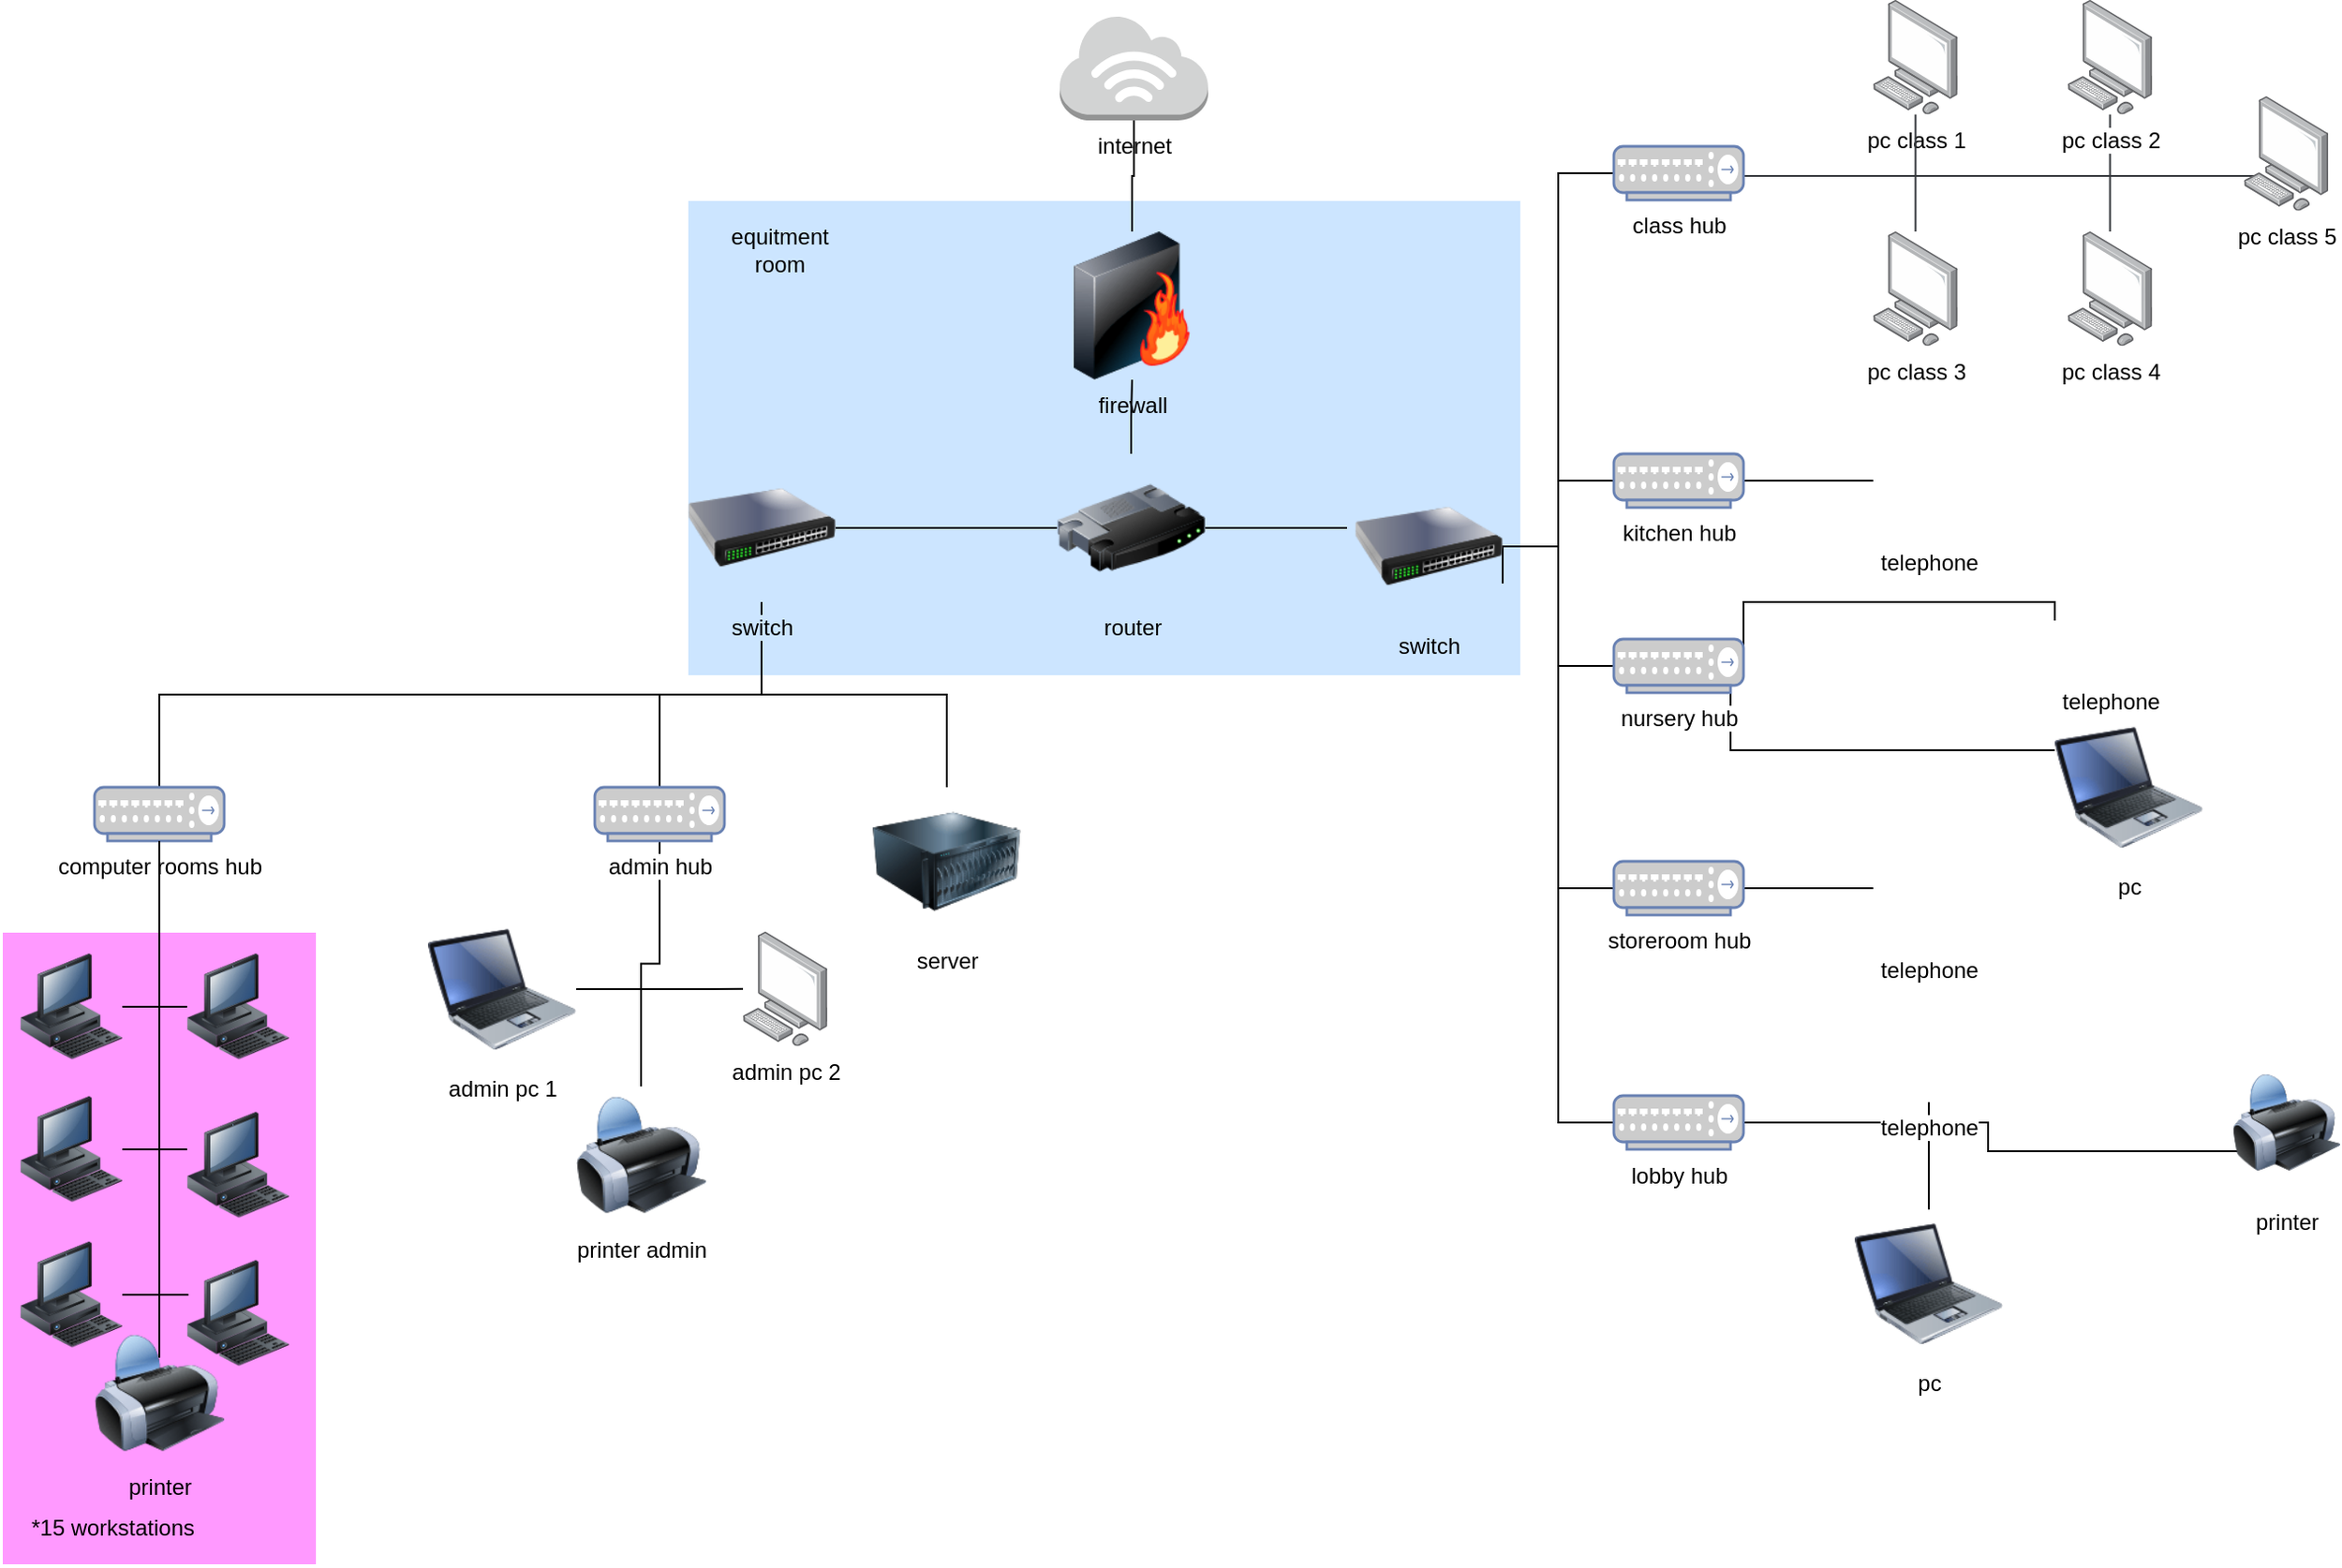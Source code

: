 <mxfile version="12.3.8" type="github" pages="1"><diagram name="Page-1" id="e3a06f82-3646-2815-327d-82caf3d4e204"><mxGraphModel dx="1209" dy="672" grid="1" gridSize="10" guides="1" tooltips="1" connect="1" arrows="1" fold="1" page="1" pageScale="1.5" pageWidth="1169" pageHeight="826" background="none" math="0" shadow="0"><root><mxCell id="0" style=";html=1;"/><mxCell id="1" style=";html=1;" parent="0"/><mxCell id="2owX_6_Oa10beNCHJ9h7-108" value="" style="rounded=0;whiteSpace=wrap;html=1;labelBackgroundColor=#FF99FF;strokeColor=#FFFFFF;fillColor=#FF99FF;" vertex="1" parent="1"><mxGeometry x="30" y="508" width="170" height="342" as="geometry"/></mxCell><mxCell id="2owX_6_Oa10beNCHJ9h7-77" value="" style="rounded=0;whiteSpace=wrap;html=1;labelBackgroundColor=#FFFFFF;strokeColor=#FFFFFF;fillColor=#cce5ff;" vertex="1" parent="1"><mxGeometry x="400" y="113" width="450" height="257" as="geometry"/></mxCell><mxCell id="2owX_6_Oa10beNCHJ9h7-73" style="edgeStyle=orthogonalEdgeStyle;rounded=0;orthogonalLoop=1;jettySize=auto;html=1;exitX=0.5;exitY=1;exitDx=0;exitDy=0;exitPerimeter=0;labelBackgroundColor=#FFFFFF;endArrow=none;endFill=0;strokeColor=#000000;" edge="1" parent="1" source="2owX_6_Oa10beNCHJ9h7-1" target="2owX_6_Oa10beNCHJ9h7-2"><mxGeometry relative="1" as="geometry"/></mxCell><mxCell id="2owX_6_Oa10beNCHJ9h7-1" value="internet" style="outlineConnect=0;dashed=0;verticalLabelPosition=bottom;verticalAlign=top;align=center;html=1;shape=mxgraph.aws3.internet_3;fillColor=#D2D3D3;gradientColor=none;" vertex="1" parent="1"><mxGeometry x="601" y="13" width="80" height="57" as="geometry"/></mxCell><mxCell id="2owX_6_Oa10beNCHJ9h7-2" value="firewall" style="image;html=1;labelBackgroundColor=#CCE5FF;image=img/lib/clip_art/networking/Firewall-page1_128x128.png;backgroundOutline=0;" vertex="1" parent="1"><mxGeometry x="600" y="130" width="80" height="80" as="geometry"/></mxCell><mxCell id="2owX_6_Oa10beNCHJ9h7-69" style="edgeStyle=orthogonalEdgeStyle;rounded=0;orthogonalLoop=1;jettySize=auto;html=1;exitX=1;exitY=0.5;exitDx=0;exitDy=0;entryX=-0.05;entryY=0.375;entryDx=0;entryDy=0;entryPerimeter=0;labelBackgroundColor=#FFFFFF;endArrow=none;endFill=0;strokeColor=#000000;backgroundOutline=0;" edge="1" parent="1" source="2owX_6_Oa10beNCHJ9h7-3" target="2owX_6_Oa10beNCHJ9h7-6"><mxGeometry relative="1" as="geometry"/></mxCell><mxCell id="2owX_6_Oa10beNCHJ9h7-81" style="edgeStyle=orthogonalEdgeStyle;rounded=0;orthogonalLoop=1;jettySize=auto;html=1;exitX=0.5;exitY=0;exitDx=0;exitDy=0;labelBackgroundColor=#FFFFFF;endArrow=none;endFill=0;strokeColor=#000000;" edge="1" parent="1" source="2owX_6_Oa10beNCHJ9h7-3" target="2owX_6_Oa10beNCHJ9h7-2"><mxGeometry relative="1" as="geometry"/></mxCell><mxCell id="2owX_6_Oa10beNCHJ9h7-3" value="router" style="image;html=1;labelBackgroundColor=#CCE5FF;image=img/lib/clip_art/networking/Router_128x128.png;backgroundOutline=0;" vertex="1" parent="1"><mxGeometry x="599.5" y="250" width="80" height="80" as="geometry"/></mxCell><mxCell id="2owX_6_Oa10beNCHJ9h7-62" style="edgeStyle=orthogonalEdgeStyle;rounded=0;orthogonalLoop=1;jettySize=auto;html=1;exitX=1;exitY=0.5;exitDx=0;exitDy=0;entryX=0;entryY=0.5;entryDx=0;entryDy=0;entryPerimeter=0;labelBackgroundColor=#FFFFFF;endArrow=none;endFill=0;strokeColor=#000000;" edge="1" parent="1" source="2owX_6_Oa10beNCHJ9h7-6" target="2owX_6_Oa10beNCHJ9h7-37"><mxGeometry relative="1" as="geometry"/></mxCell><mxCell id="2owX_6_Oa10beNCHJ9h7-63" style="edgeStyle=orthogonalEdgeStyle;rounded=0;orthogonalLoop=1;jettySize=auto;html=1;exitX=1;exitY=0.75;exitDx=0;exitDy=0;entryX=0;entryY=0.5;entryDx=0;entryDy=0;entryPerimeter=0;labelBackgroundColor=#FFFFFF;endArrow=none;endFill=0;strokeColor=#000000;" edge="1" parent="1" source="2owX_6_Oa10beNCHJ9h7-6" target="2owX_6_Oa10beNCHJ9h7-39"><mxGeometry relative="1" as="geometry"><Array as="points"><mxPoint x="840" y="300"/><mxPoint x="870" y="300"/><mxPoint x="870" y="265"/></Array></mxGeometry></mxCell><mxCell id="2owX_6_Oa10beNCHJ9h7-64" style="edgeStyle=orthogonalEdgeStyle;rounded=0;orthogonalLoop=1;jettySize=auto;html=1;exitX=1;exitY=0.75;exitDx=0;exitDy=0;entryX=0;entryY=0.5;entryDx=0;entryDy=0;entryPerimeter=0;labelBackgroundColor=#FFFFFF;endArrow=none;endFill=0;strokeColor=#000000;" edge="1" parent="1" source="2owX_6_Oa10beNCHJ9h7-6" target="2owX_6_Oa10beNCHJ9h7-42"><mxGeometry relative="1" as="geometry"><Array as="points"><mxPoint x="840" y="300"/><mxPoint x="870" y="300"/><mxPoint x="870" y="365"/></Array></mxGeometry></mxCell><mxCell id="2owX_6_Oa10beNCHJ9h7-65" style="edgeStyle=orthogonalEdgeStyle;rounded=0;orthogonalLoop=1;jettySize=auto;html=1;exitX=1;exitY=0.5;exitDx=0;exitDy=0;entryX=0;entryY=0.5;entryDx=0;entryDy=0;entryPerimeter=0;labelBackgroundColor=#FFFFFF;endArrow=none;endFill=0;strokeColor=#000000;" edge="1" parent="1" source="2owX_6_Oa10beNCHJ9h7-6" target="2owX_6_Oa10beNCHJ9h7-47"><mxGeometry relative="1" as="geometry"/></mxCell><mxCell id="2owX_6_Oa10beNCHJ9h7-66" style="edgeStyle=orthogonalEdgeStyle;rounded=0;orthogonalLoop=1;jettySize=auto;html=1;exitX=1;exitY=0.5;exitDx=0;exitDy=0;entryX=0;entryY=0.5;entryDx=0;entryDy=0;entryPerimeter=0;labelBackgroundColor=#FFFFFF;endArrow=none;endFill=0;strokeColor=#000000;" edge="1" parent="1" source="2owX_6_Oa10beNCHJ9h7-6" target="2owX_6_Oa10beNCHJ9h7-51"><mxGeometry relative="1" as="geometry"/></mxCell><mxCell id="2owX_6_Oa10beNCHJ9h7-6" value="switch" style="image;html=1;labelBackgroundColor=#CCE5FF;image=img/lib/clip_art/networking/Switch_128x128.png;backgroundOutline=0;" vertex="1" parent="1"><mxGeometry x="760" y="260" width="80" height="80" as="geometry"/></mxCell><mxCell id="2owX_6_Oa10beNCHJ9h7-31" style="edgeStyle=orthogonalEdgeStyle;rounded=0;orthogonalLoop=1;jettySize=auto;html=1;endArrow=none;endFill=0;fillColor=#cce5ff;strokeColor=#36393d;labelBackgroundColor=#FFFFFF;" edge="1" parent="1"><mxGeometry relative="1" as="geometry"><mxPoint x="968.391" y="100" as="sourcePoint"/><mxPoint x="1250" y="100" as="targetPoint"/><Array as="points"><mxPoint x="1050" y="100"/><mxPoint x="1050" y="100"/></Array></mxGeometry></mxCell><mxCell id="2owX_6_Oa10beNCHJ9h7-8" value="pc class 1" style="points=[];aspect=fixed;html=1;align=center;shadow=0;dashed=0;image;image=img/lib/allied_telesis/computer_and_terminals/Personal_Computer.svg;imageBackground=none;fillColor=#cce5ff;strokeColor=#36393d;labelBackgroundColor=#FFFFFF;" vertex="1" parent="1"><mxGeometry x="1040" y="5" width="45.6" height="61.8" as="geometry"/></mxCell><mxCell id="2owX_6_Oa10beNCHJ9h7-33" value="" style="edgeStyle=orthogonalEdgeStyle;rounded=0;orthogonalLoop=1;jettySize=auto;html=1;endArrow=none;endFill=0;fillColor=#cce5ff;strokeColor=#36393d;labelBackgroundColor=#FFFFFF;" edge="1" parent="1" source="2owX_6_Oa10beNCHJ9h7-11" target="2owX_6_Oa10beNCHJ9h7-8"><mxGeometry relative="1" as="geometry"/></mxCell><mxCell id="2owX_6_Oa10beNCHJ9h7-11" value="pc class 3" style="points=[];aspect=fixed;html=1;align=center;shadow=0;dashed=0;image;image=img/lib/allied_telesis/computer_and_terminals/Personal_Computer.svg;fillColor=#cce5ff;strokeColor=#36393d;labelBackgroundColor=#FFFFFF;" vertex="1" parent="1"><mxGeometry x="1040" y="130" width="45.6" height="61.8" as="geometry"/></mxCell><mxCell id="2owX_6_Oa10beNCHJ9h7-34" value="" style="edgeStyle=orthogonalEdgeStyle;rounded=0;orthogonalLoop=1;jettySize=auto;html=1;endArrow=none;endFill=0;fillColor=#cce5ff;strokeColor=#36393d;labelBackgroundColor=#FFFFFF;" edge="1" parent="1" source="2owX_6_Oa10beNCHJ9h7-12" target="2owX_6_Oa10beNCHJ9h7-13"><mxGeometry relative="1" as="geometry"/></mxCell><mxCell id="2owX_6_Oa10beNCHJ9h7-12" value="pc class 2" style="points=[];aspect=fixed;html=1;align=center;shadow=0;dashed=0;image;image=img/lib/allied_telesis/computer_and_terminals/Personal_Computer.svg;fillColor=#cce5ff;strokeColor=#36393d;labelBackgroundColor=#FFFFFF;imageBackground=none;" vertex="1" parent="1"><mxGeometry x="1145" y="5" width="45.6" height="61.8" as="geometry"/></mxCell><mxCell id="2owX_6_Oa10beNCHJ9h7-13" value="pc class 4" style="points=[];aspect=fixed;html=1;align=center;shadow=0;dashed=0;image;image=img/lib/allied_telesis/computer_and_terminals/Personal_Computer.svg;fillColor=#cce5ff;strokeColor=#36393d;labelBackgroundColor=#FFFFFF;" vertex="1" parent="1"><mxGeometry x="1145" y="130" width="45.6" height="61.8" as="geometry"/></mxCell><mxCell id="2owX_6_Oa10beNCHJ9h7-24" value="pc class 5" style="points=[];aspect=fixed;html=1;align=center;shadow=0;dashed=0;image;image=img/lib/allied_telesis/computer_and_terminals/Personal_Computer.svg;fillColor=#cce5ff;strokeColor=#36393d;labelBackgroundColor=#FFFFFF;" vertex="1" parent="1"><mxGeometry x="1240.1" y="57" width="45.6" height="61.8" as="geometry"/></mxCell><mxCell id="2owX_6_Oa10beNCHJ9h7-37" value="&lt;font color=&quot;#000000&quot;&gt;class hub&lt;/font&gt;" style="fontColor=#0066CC;verticalAlign=top;verticalLabelPosition=bottom;labelPosition=center;align=center;html=1;outlineConnect=0;fillColor=#CCCCCC;strokeColor=#6881B3;gradientColor=none;gradientDirection=north;strokeWidth=2;shape=mxgraph.networks.hub;labelBackgroundColor=#FFFFFF;" vertex="1" parent="1"><mxGeometry x="900" y="84" width="70" height="29" as="geometry"/></mxCell><mxCell id="2owX_6_Oa10beNCHJ9h7-41" style="edgeStyle=orthogonalEdgeStyle;rounded=0;orthogonalLoop=1;jettySize=auto;html=1;entryX=0;entryY=0.5;entryDx=0;entryDy=0;labelBackgroundColor=#FFFFFF;endArrow=none;endFill=0;strokeColor=#000000;" edge="1" parent="1" source="2owX_6_Oa10beNCHJ9h7-39" target="2owX_6_Oa10beNCHJ9h7-40"><mxGeometry relative="1" as="geometry"/></mxCell><mxCell id="2owX_6_Oa10beNCHJ9h7-39" value="&lt;font color=&quot;#000000&quot;&gt;kitchen hub&lt;/font&gt;" style="fontColor=#0066CC;verticalAlign=top;verticalLabelPosition=bottom;labelPosition=center;align=center;html=1;outlineConnect=0;fillColor=#CCCCCC;strokeColor=#6881B3;gradientColor=none;gradientDirection=north;strokeWidth=2;shape=mxgraph.networks.hub;labelBackgroundColor=#FFFFFF;" vertex="1" parent="1"><mxGeometry x="900" y="250" width="70" height="29" as="geometry"/></mxCell><mxCell id="2owX_6_Oa10beNCHJ9h7-40" value="telephone" style="shape=image;html=1;verticalAlign=top;verticalLabelPosition=bottom;labelBackgroundColor=#ffffff;imageAspect=0;aspect=fixed;image=https://cdn0.iconfinder.com/data/icons/network-communication-6/132/Untitled-3-12-128.png;strokeColor=#FF99FF;" vertex="1" parent="1"><mxGeometry x="1040" y="234.5" width="60" height="60" as="geometry"/></mxCell><mxCell id="2owX_6_Oa10beNCHJ9h7-44" style="edgeStyle=orthogonalEdgeStyle;rounded=0;orthogonalLoop=1;jettySize=auto;html=1;exitX=1;exitY=0.5;exitDx=0;exitDy=0;exitPerimeter=0;entryX=0;entryY=0.5;entryDx=0;entryDy=0;labelBackgroundColor=#FFFFFF;endArrow=none;endFill=0;strokeColor=#000000;" edge="1" parent="1" source="2owX_6_Oa10beNCHJ9h7-42" target="2owX_6_Oa10beNCHJ9h7-43"><mxGeometry relative="1" as="geometry"><Array as="points"><mxPoint x="970" y="330"/><mxPoint x="1138" y="330"/></Array></mxGeometry></mxCell><mxCell id="2owX_6_Oa10beNCHJ9h7-46" style="edgeStyle=orthogonalEdgeStyle;rounded=0;orthogonalLoop=1;jettySize=auto;html=1;exitX=0.9;exitY=1;exitDx=0;exitDy=0;exitPerimeter=0;labelBackgroundColor=#FFFFFF;endArrow=none;endFill=0;strokeColor=#000000;" edge="1" parent="1" source="2owX_6_Oa10beNCHJ9h7-42" target="2owX_6_Oa10beNCHJ9h7-45"><mxGeometry relative="1" as="geometry"><Array as="points"><mxPoint x="963" y="410"/></Array></mxGeometry></mxCell><mxCell id="2owX_6_Oa10beNCHJ9h7-42" value="&lt;font color=&quot;#000000&quot;&gt;nursery hub&lt;/font&gt;" style="fontColor=#0066CC;verticalAlign=top;verticalLabelPosition=bottom;labelPosition=center;align=center;html=1;outlineConnect=0;fillColor=#CCCCCC;strokeColor=#6881B3;gradientColor=none;gradientDirection=north;strokeWidth=2;shape=mxgraph.networks.hub;labelBackgroundColor=#FFFFFF;" vertex="1" parent="1"><mxGeometry x="900" y="350" width="70" height="29" as="geometry"/></mxCell><mxCell id="2owX_6_Oa10beNCHJ9h7-43" value="telephone" style="shape=image;html=1;verticalAlign=top;verticalLabelPosition=bottom;labelBackgroundColor=#ffffff;imageAspect=0;aspect=fixed;image=https://cdn0.iconfinder.com/data/icons/network-communication-6/132/Untitled-3-12-128.png;strokeColor=#FF99FF;" vertex="1" parent="1"><mxGeometry x="1138" y="310" width="60" height="60" as="geometry"/></mxCell><mxCell id="2owX_6_Oa10beNCHJ9h7-45" value="pc" style="image;html=1;labelBackgroundColor=#ffffff;image=img/lib/clip_art/computers/Laptop_128x128.png;strokeColor=#FF99FF;" vertex="1" parent="1"><mxGeometry x="1138" y="390" width="80" height="80" as="geometry"/></mxCell><mxCell id="2owX_6_Oa10beNCHJ9h7-50" style="edgeStyle=orthogonalEdgeStyle;rounded=0;orthogonalLoop=1;jettySize=auto;html=1;exitX=1;exitY=0.5;exitDx=0;exitDy=0;exitPerimeter=0;entryX=0;entryY=0.5;entryDx=0;entryDy=0;labelBackgroundColor=#FFFFFF;endArrow=none;endFill=0;strokeColor=#000000;" edge="1" parent="1" source="2owX_6_Oa10beNCHJ9h7-47" target="2owX_6_Oa10beNCHJ9h7-49"><mxGeometry relative="1" as="geometry"/></mxCell><mxCell id="2owX_6_Oa10beNCHJ9h7-47" value="&lt;font color=&quot;#000000&quot;&gt;storeroom hub&lt;/font&gt;" style="fontColor=#0066CC;verticalAlign=top;verticalLabelPosition=bottom;labelPosition=center;align=center;html=1;outlineConnect=0;fillColor=#CCCCCC;strokeColor=#6881B3;gradientColor=none;gradientDirection=north;strokeWidth=2;shape=mxgraph.networks.hub;labelBackgroundColor=#FFFFFF;" vertex="1" parent="1"><mxGeometry x="900" y="470" width="70" height="29" as="geometry"/></mxCell><mxCell id="2owX_6_Oa10beNCHJ9h7-49" value="telephone" style="shape=image;html=1;verticalAlign=top;verticalLabelPosition=bottom;labelBackgroundColor=#ffffff;imageAspect=0;aspect=fixed;image=https://cdn0.iconfinder.com/data/icons/network-communication-6/132/Untitled-3-12-128.png;strokeColor=#FF99FF;" vertex="1" parent="1"><mxGeometry x="1040" y="454.5" width="60" height="60" as="geometry"/></mxCell><mxCell id="2owX_6_Oa10beNCHJ9h7-55" style="edgeStyle=orthogonalEdgeStyle;rounded=0;orthogonalLoop=1;jettySize=auto;html=1;exitX=1;exitY=0.5;exitDx=0;exitDy=0;exitPerimeter=0;entryX=0.216;entryY=0.694;entryDx=0;entryDy=0;entryPerimeter=0;labelBackgroundColor=#FFFFFF;endArrow=none;endFill=0;strokeColor=#000000;" edge="1" parent="1" source="2owX_6_Oa10beNCHJ9h7-51" target="2owX_6_Oa10beNCHJ9h7-53"><mxGeometry relative="1" as="geometry"/></mxCell><mxCell id="2owX_6_Oa10beNCHJ9h7-51" value="&lt;font color=&quot;#000000&quot;&gt;lobby hub&lt;/font&gt;" style="fontColor=#0066CC;verticalAlign=top;verticalLabelPosition=bottom;labelPosition=center;align=center;html=1;outlineConnect=0;fillColor=#CCCCCC;strokeColor=#6881B3;gradientColor=none;gradientDirection=north;strokeWidth=2;shape=mxgraph.networks.hub;labelBackgroundColor=#FFFFFF;" vertex="1" parent="1"><mxGeometry x="900" y="596.5" width="70" height="29" as="geometry"/></mxCell><mxCell id="2owX_6_Oa10beNCHJ9h7-52" value="pc" style="image;html=1;labelBackgroundColor=#ffffff;image=img/lib/clip_art/computers/Laptop_128x128.png;strokeColor=#FF99FF;" vertex="1" parent="1"><mxGeometry x="1030" y="658" width="80" height="80" as="geometry"/></mxCell><mxCell id="2owX_6_Oa10beNCHJ9h7-53" value="printer" style="image;html=1;labelBackgroundColor=#ffffff;image=img/lib/clip_art/computers/Printer_128x128.png;strokeColor=#FF99FF;" vertex="1" parent="1"><mxGeometry x="1234" y="571" width="58" height="80" as="geometry"/></mxCell><mxCell id="2owX_6_Oa10beNCHJ9h7-57" style="edgeStyle=orthogonalEdgeStyle;rounded=0;orthogonalLoop=1;jettySize=auto;html=1;exitX=0.5;exitY=1;exitDx=0;exitDy=0;entryX=0.5;entryY=0;entryDx=0;entryDy=0;labelBackgroundColor=#FFFFFF;endArrow=none;endFill=0;strokeColor=#000000;" edge="1" parent="1" source="2owX_6_Oa10beNCHJ9h7-54" target="2owX_6_Oa10beNCHJ9h7-52"><mxGeometry relative="1" as="geometry"/></mxCell><mxCell id="2owX_6_Oa10beNCHJ9h7-54" value="telephone" style="shape=image;html=1;verticalAlign=top;verticalLabelPosition=bottom;labelBackgroundColor=#ffffff;imageAspect=0;aspect=fixed;image=https://cdn0.iconfinder.com/data/icons/network-communication-6/132/Untitled-3-12-128.png;strokeColor=#FF99FF;" vertex="1" parent="1"><mxGeometry x="1040" y="540" width="60" height="60" as="geometry"/></mxCell><mxCell id="2owX_6_Oa10beNCHJ9h7-76" style="edgeStyle=orthogonalEdgeStyle;rounded=0;orthogonalLoop=1;jettySize=auto;html=1;exitX=1;exitY=0.5;exitDx=0;exitDy=0;entryX=0;entryY=0.5;entryDx=0;entryDy=0;labelBackgroundColor=#FFFFFF;endArrow=none;endFill=0;strokeColor=#000000;backgroundOutline=0;" edge="1" parent="1" source="2owX_6_Oa10beNCHJ9h7-75" target="2owX_6_Oa10beNCHJ9h7-3"><mxGeometry relative="1" as="geometry"/></mxCell><mxCell id="2owX_6_Oa10beNCHJ9h7-91" style="edgeStyle=orthogonalEdgeStyle;rounded=0;orthogonalLoop=1;jettySize=auto;html=1;exitX=0.5;exitY=1;exitDx=0;exitDy=0;entryX=0.5;entryY=0;entryDx=0;entryDy=0;entryPerimeter=0;labelBackgroundColor=#FFFFFF;endArrow=none;endFill=0;strokeColor=#000000;" edge="1" parent="1" source="2owX_6_Oa10beNCHJ9h7-75" target="2owX_6_Oa10beNCHJ9h7-84"><mxGeometry relative="1" as="geometry"/></mxCell><mxCell id="2owX_6_Oa10beNCHJ9h7-92" style="edgeStyle=orthogonalEdgeStyle;rounded=0;orthogonalLoop=1;jettySize=auto;html=1;exitX=0.5;exitY=1;exitDx=0;exitDy=0;labelBackgroundColor=#FFFFFF;endArrow=none;endFill=0;strokeColor=#000000;" edge="1" parent="1" source="2owX_6_Oa10beNCHJ9h7-75" target="2owX_6_Oa10beNCHJ9h7-83"><mxGeometry relative="1" as="geometry"/></mxCell><mxCell id="2owX_6_Oa10beNCHJ9h7-111" style="edgeStyle=orthogonalEdgeStyle;rounded=0;orthogonalLoop=1;jettySize=auto;html=1;exitX=0.5;exitY=1;exitDx=0;exitDy=0;entryX=0.5;entryY=0;entryDx=0;entryDy=0;entryPerimeter=0;labelBackgroundColor=#FFFFFF;endArrow=none;endFill=0;strokeColor=#000000;" edge="1" parent="1" source="2owX_6_Oa10beNCHJ9h7-75" target="2owX_6_Oa10beNCHJ9h7-93"><mxGeometry relative="1" as="geometry"/></mxCell><mxCell id="2owX_6_Oa10beNCHJ9h7-75" value="switch" style="image;html=1;labelBackgroundColor=#CCE5FF;image=img/lib/clip_art/networking/Switch_128x128.png;backgroundOutline=0;" vertex="1" parent="1"><mxGeometry x="400" y="250" width="80" height="80" as="geometry"/></mxCell><mxCell id="2owX_6_Oa10beNCHJ9h7-78" value="equitment room" style="text;html=1;strokeColor=#36393d;fillColor=#cce5ff;align=center;verticalAlign=middle;whiteSpace=wrap;rounded=0;labelBackgroundColor=#CCE5FF;" vertex="1" parent="1"><mxGeometry x="430" y="130" width="40" height="20" as="geometry"/></mxCell><mxCell id="2owX_6_Oa10beNCHJ9h7-83" value="server" style="image;html=1;labelBackgroundColor=#ffffff;image=img/lib/clip_art/computers/Server_128x128.png;strokeColor=#FFFFFF;fillColor=#FF99FF;" vertex="1" parent="1"><mxGeometry x="500" y="430" width="80" height="80" as="geometry"/></mxCell><mxCell id="2owX_6_Oa10beNCHJ9h7-88" style="edgeStyle=orthogonalEdgeStyle;rounded=0;orthogonalLoop=1;jettySize=auto;html=1;exitX=0.5;exitY=1;exitDx=0;exitDy=0;exitPerimeter=0;labelBackgroundColor=#FFFFFF;endArrow=none;endFill=0;strokeColor=#000000;" edge="1" parent="1" source="2owX_6_Oa10beNCHJ9h7-84" target="2owX_6_Oa10beNCHJ9h7-87"><mxGeometry relative="1" as="geometry"/></mxCell><mxCell id="2owX_6_Oa10beNCHJ9h7-84" value="&lt;font color=&quot;#000000&quot;&gt;admin hub&lt;/font&gt;" style="fontColor=#0066CC;verticalAlign=top;verticalLabelPosition=bottom;labelPosition=center;align=center;html=1;outlineConnect=0;fillColor=#CCCCCC;strokeColor=#6881B3;gradientColor=none;gradientDirection=north;strokeWidth=2;shape=mxgraph.networks.hub;labelBackgroundColor=#FFFFFF;" vertex="1" parent="1"><mxGeometry x="350" y="430" width="70" height="29" as="geometry"/></mxCell><mxCell id="2owX_6_Oa10beNCHJ9h7-90" style="edgeStyle=orthogonalEdgeStyle;rounded=0;orthogonalLoop=1;jettySize=auto;html=1;exitX=1;exitY=0.5;exitDx=0;exitDy=0;labelBackgroundColor=#FFFFFF;endArrow=none;endFill=0;strokeColor=#000000;" edge="1" parent="1" source="2owX_6_Oa10beNCHJ9h7-85" target="2owX_6_Oa10beNCHJ9h7-86"><mxGeometry relative="1" as="geometry"/></mxCell><mxCell id="2owX_6_Oa10beNCHJ9h7-85" value="admin pc 1" style="image;html=1;labelBackgroundColor=#ffffff;image=img/lib/clip_art/computers/Laptop_128x128.png;strokeColor=#FF99FF;" vertex="1" parent="1"><mxGeometry x="260" y="499" width="80" height="80" as="geometry"/></mxCell><mxCell id="2owX_6_Oa10beNCHJ9h7-86" value="admin pc 2" style="points=[];aspect=fixed;html=1;align=center;shadow=0;dashed=0;image;image=img/lib/allied_telesis/computer_and_terminals/Personal_Computer.svg;imageBackground=none;fillColor=#cce5ff;strokeColor=#36393d;labelBackgroundColor=#FFFFFF;" vertex="1" parent="1"><mxGeometry x="430" y="508" width="45.6" height="61.8" as="geometry"/></mxCell><mxCell id="2owX_6_Oa10beNCHJ9h7-87" value="printer admin" style="image;html=1;labelBackgroundColor=#ffffff;image=img/lib/clip_art/computers/Printer_128x128.png;strokeColor=#FFFFFF;fillColor=#FF99FF;" vertex="1" parent="1"><mxGeometry x="340" y="591.5" width="70" height="74" as="geometry"/></mxCell><mxCell id="2owX_6_Oa10beNCHJ9h7-93" value="&lt;font color=&quot;#000000&quot;&gt;computer rooms hub&lt;/font&gt;" style="fontColor=#0066CC;verticalAlign=top;verticalLabelPosition=bottom;labelPosition=center;align=center;html=1;outlineConnect=0;fillColor=#CCCCCC;strokeColor=#6881B3;gradientColor=none;gradientDirection=north;strokeWidth=2;shape=mxgraph.networks.hub;labelBackgroundColor=#FFFFFF;" vertex="1" parent="1"><mxGeometry x="80" y="430" width="70" height="29" as="geometry"/></mxCell><mxCell id="2owX_6_Oa10beNCHJ9h7-105" style="edgeStyle=orthogonalEdgeStyle;rounded=0;orthogonalLoop=1;jettySize=auto;html=1;exitX=1;exitY=0.5;exitDx=0;exitDy=0;entryX=0;entryY=0.5;entryDx=0;entryDy=0;labelBackgroundColor=#FFFFFF;endArrow=none;endFill=0;strokeColor=#000000;" edge="1" parent="1" source="2owX_6_Oa10beNCHJ9h7-95" target="2owX_6_Oa10beNCHJ9h7-96"><mxGeometry relative="1" as="geometry"/></mxCell><mxCell id="2owX_6_Oa10beNCHJ9h7-95" value="" style="image;html=1;labelBackgroundColor=#ffffff;image=img/lib/clip_art/computers/Workstation_128x128.png;strokeColor=#FFFFFF;fillColor=#FF99FF;" vertex="1" parent="1"><mxGeometry x="40" y="514.5" width="55" height="68" as="geometry"/></mxCell><mxCell id="2owX_6_Oa10beNCHJ9h7-96" value="" style="image;html=1;labelBackgroundColor=#ffffff;image=img/lib/clip_art/computers/Workstation_128x128.png;strokeColor=#FFFFFF;fillColor=#FF99FF;" vertex="1" parent="1"><mxGeometry x="130" y="514.5" width="55" height="68" as="geometry"/></mxCell><mxCell id="2owX_6_Oa10beNCHJ9h7-106" style="edgeStyle=orthogonalEdgeStyle;rounded=0;orthogonalLoop=1;jettySize=auto;html=1;exitX=1;exitY=0.5;exitDx=0;exitDy=0;labelBackgroundColor=#FFFFFF;endArrow=none;endFill=0;strokeColor=#000000;" edge="1" parent="1" source="2owX_6_Oa10beNCHJ9h7-97"><mxGeometry relative="1" as="geometry"><mxPoint x="130" y="626" as="targetPoint"/></mxGeometry></mxCell><mxCell id="2owX_6_Oa10beNCHJ9h7-97" value="" style="image;html=1;labelBackgroundColor=#ffffff;image=img/lib/clip_art/computers/Workstation_128x128.png;strokeColor=#FFFFFF;fillColor=#FF99FF;" vertex="1" parent="1"><mxGeometry x="40" y="591.5" width="55" height="68" as="geometry"/></mxCell><mxCell id="2owX_6_Oa10beNCHJ9h7-98" value="" style="image;html=1;labelBackgroundColor=#ffffff;image=img/lib/clip_art/computers/Workstation_128x128.png;strokeColor=#FFFFFF;fillColor=#FF99FF;" vertex="1" parent="1"><mxGeometry x="130" y="600" width="55" height="68" as="geometry"/></mxCell><mxCell id="2owX_6_Oa10beNCHJ9h7-107" style="edgeStyle=orthogonalEdgeStyle;rounded=0;orthogonalLoop=1;jettySize=auto;html=1;exitX=1;exitY=0.5;exitDx=0;exitDy=0;entryX=0.012;entryY=0.363;entryDx=0;entryDy=0;entryPerimeter=0;labelBackgroundColor=#FFFFFF;endArrow=none;endFill=0;strokeColor=#000000;" edge="1" parent="1" source="2owX_6_Oa10beNCHJ9h7-99" target="2owX_6_Oa10beNCHJ9h7-100"><mxGeometry relative="1" as="geometry"/></mxCell><mxCell id="2owX_6_Oa10beNCHJ9h7-99" value="" style="image;html=1;labelBackgroundColor=#ffffff;image=img/lib/clip_art/computers/Workstation_128x128.png;strokeColor=#FFFFFF;fillColor=#FF99FF;" vertex="1" parent="1"><mxGeometry x="40" y="670" width="55" height="68" as="geometry"/></mxCell><mxCell id="2owX_6_Oa10beNCHJ9h7-100" value="" style="image;html=1;labelBackgroundColor=#ffffff;image=img/lib/clip_art/computers/Workstation_128x128.png;strokeColor=#FFFFFF;fillColor=#FF99FF;" vertex="1" parent="1"><mxGeometry x="130" y="680" width="55" height="68" as="geometry"/></mxCell><mxCell id="2owX_6_Oa10beNCHJ9h7-103" style="edgeStyle=orthogonalEdgeStyle;rounded=0;orthogonalLoop=1;jettySize=auto;html=1;exitX=0.5;exitY=1;exitDx=0;exitDy=0;exitPerimeter=0;labelBackgroundColor=#FFFFFF;endArrow=none;endFill=0;strokeColor=#000000;" edge="1" parent="1" source="2owX_6_Oa10beNCHJ9h7-93"><mxGeometry relative="1" as="geometry"><mxPoint x="115" y="738" as="targetPoint"/><Array as="points"/></mxGeometry></mxCell><mxCell id="2owX_6_Oa10beNCHJ9h7-110" value="*15 workstations" style="text;html=1;strokeColor=none;fillColor=none;align=center;verticalAlign=middle;whiteSpace=wrap;rounded=0;labelBackgroundColor=#FF99FF;" vertex="1" parent="1"><mxGeometry x="40" y="820" width="100" height="20" as="geometry"/></mxCell><mxCell id="2owX_6_Oa10beNCHJ9h7-112" value="printer" style="image;html=1;labelBackgroundColor=#FF99FF;image=img/lib/clip_art/computers/Printer_128x128.png;strokeColor=#FFFFFF;fillColor=#FF99FF;" vertex="1" parent="1"><mxGeometry x="80" y="720" width="70" height="74" as="geometry"/></mxCell></root></mxGraphModel></diagram></mxfile>